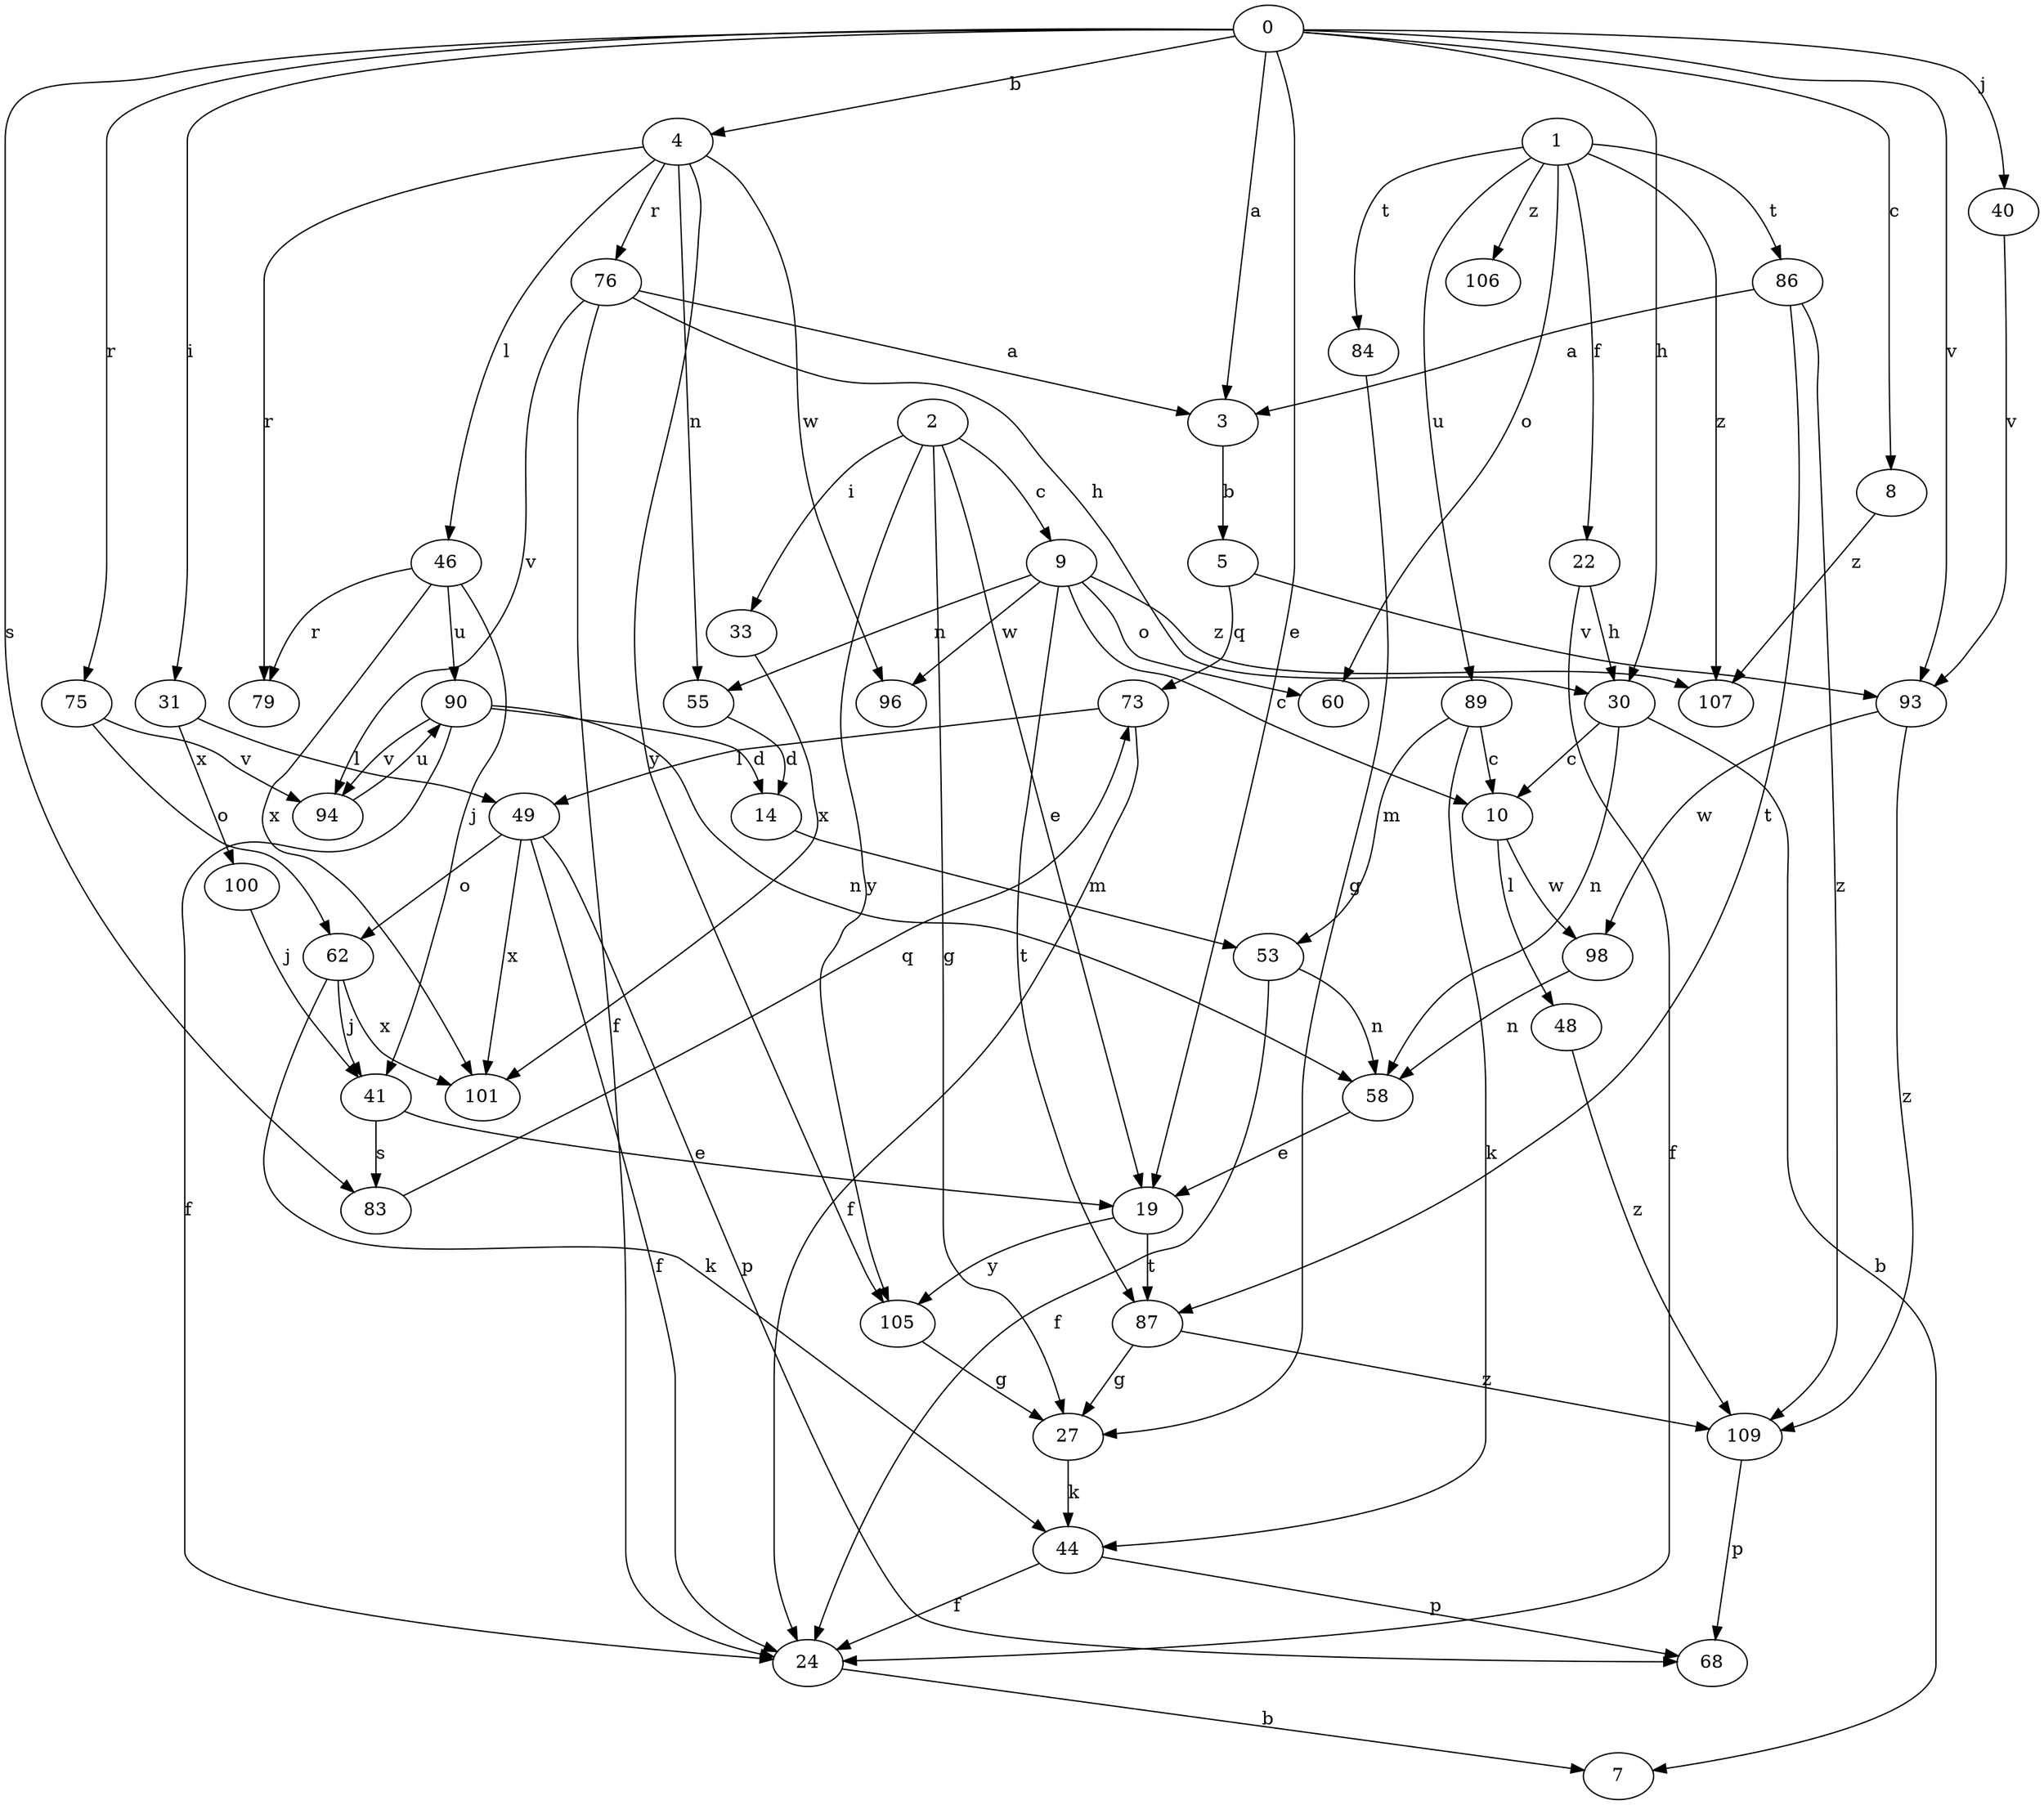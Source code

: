 strict digraph  {
0;
1;
2;
3;
4;
5;
7;
8;
9;
10;
14;
19;
22;
24;
27;
30;
31;
33;
40;
41;
44;
46;
48;
49;
53;
55;
58;
60;
62;
68;
73;
75;
76;
79;
83;
84;
86;
87;
89;
90;
93;
94;
96;
98;
100;
101;
105;
106;
107;
109;
0 -> 3  [label=a];
0 -> 4  [label=b];
0 -> 8  [label=c];
0 -> 19  [label=e];
0 -> 30  [label=h];
0 -> 31  [label=i];
0 -> 40  [label=j];
0 -> 75  [label=r];
0 -> 83  [label=s];
0 -> 93  [label=v];
1 -> 22  [label=f];
1 -> 60  [label=o];
1 -> 84  [label=t];
1 -> 86  [label=t];
1 -> 89  [label=u];
1 -> 106  [label=z];
1 -> 107  [label=z];
2 -> 9  [label=c];
2 -> 19  [label=e];
2 -> 27  [label=g];
2 -> 33  [label=i];
2 -> 105  [label=y];
3 -> 5  [label=b];
4 -> 46  [label=l];
4 -> 55  [label=n];
4 -> 76  [label=r];
4 -> 79  [label=r];
4 -> 96  [label=w];
4 -> 105  [label=y];
5 -> 73  [label=q];
5 -> 93  [label=v];
8 -> 107  [label=z];
9 -> 10  [label=c];
9 -> 55  [label=n];
9 -> 60  [label=o];
9 -> 87  [label=t];
9 -> 96  [label=w];
9 -> 107  [label=z];
10 -> 48  [label=l];
10 -> 98  [label=w];
14 -> 53  [label=m];
19 -> 87  [label=t];
19 -> 105  [label=y];
22 -> 24  [label=f];
22 -> 30  [label=h];
24 -> 7  [label=b];
27 -> 44  [label=k];
30 -> 7  [label=b];
30 -> 10  [label=c];
30 -> 58  [label=n];
31 -> 49  [label=l];
31 -> 100  [label=x];
33 -> 101  [label=x];
40 -> 93  [label=v];
41 -> 19  [label=e];
41 -> 83  [label=s];
44 -> 24  [label=f];
44 -> 68  [label=p];
46 -> 41  [label=j];
46 -> 79  [label=r];
46 -> 90  [label=u];
46 -> 101  [label=x];
48 -> 109  [label=z];
49 -> 24  [label=f];
49 -> 62  [label=o];
49 -> 68  [label=p];
49 -> 101  [label=x];
53 -> 24  [label=f];
53 -> 58  [label=n];
55 -> 14  [label=d];
58 -> 19  [label=e];
62 -> 41  [label=j];
62 -> 44  [label=k];
62 -> 101  [label=x];
73 -> 24  [label=f];
73 -> 49  [label=l];
75 -> 62  [label=o];
75 -> 94  [label=v];
76 -> 3  [label=a];
76 -> 24  [label=f];
76 -> 30  [label=h];
76 -> 94  [label=v];
83 -> 73  [label=q];
84 -> 27  [label=g];
86 -> 3  [label=a];
86 -> 87  [label=t];
86 -> 109  [label=z];
87 -> 27  [label=g];
87 -> 109  [label=z];
89 -> 10  [label=c];
89 -> 44  [label=k];
89 -> 53  [label=m];
90 -> 14  [label=d];
90 -> 24  [label=f];
90 -> 58  [label=n];
90 -> 94  [label=v];
93 -> 98  [label=w];
93 -> 109  [label=z];
94 -> 90  [label=u];
98 -> 58  [label=n];
100 -> 41  [label=j];
105 -> 27  [label=g];
109 -> 68  [label=p];
}
